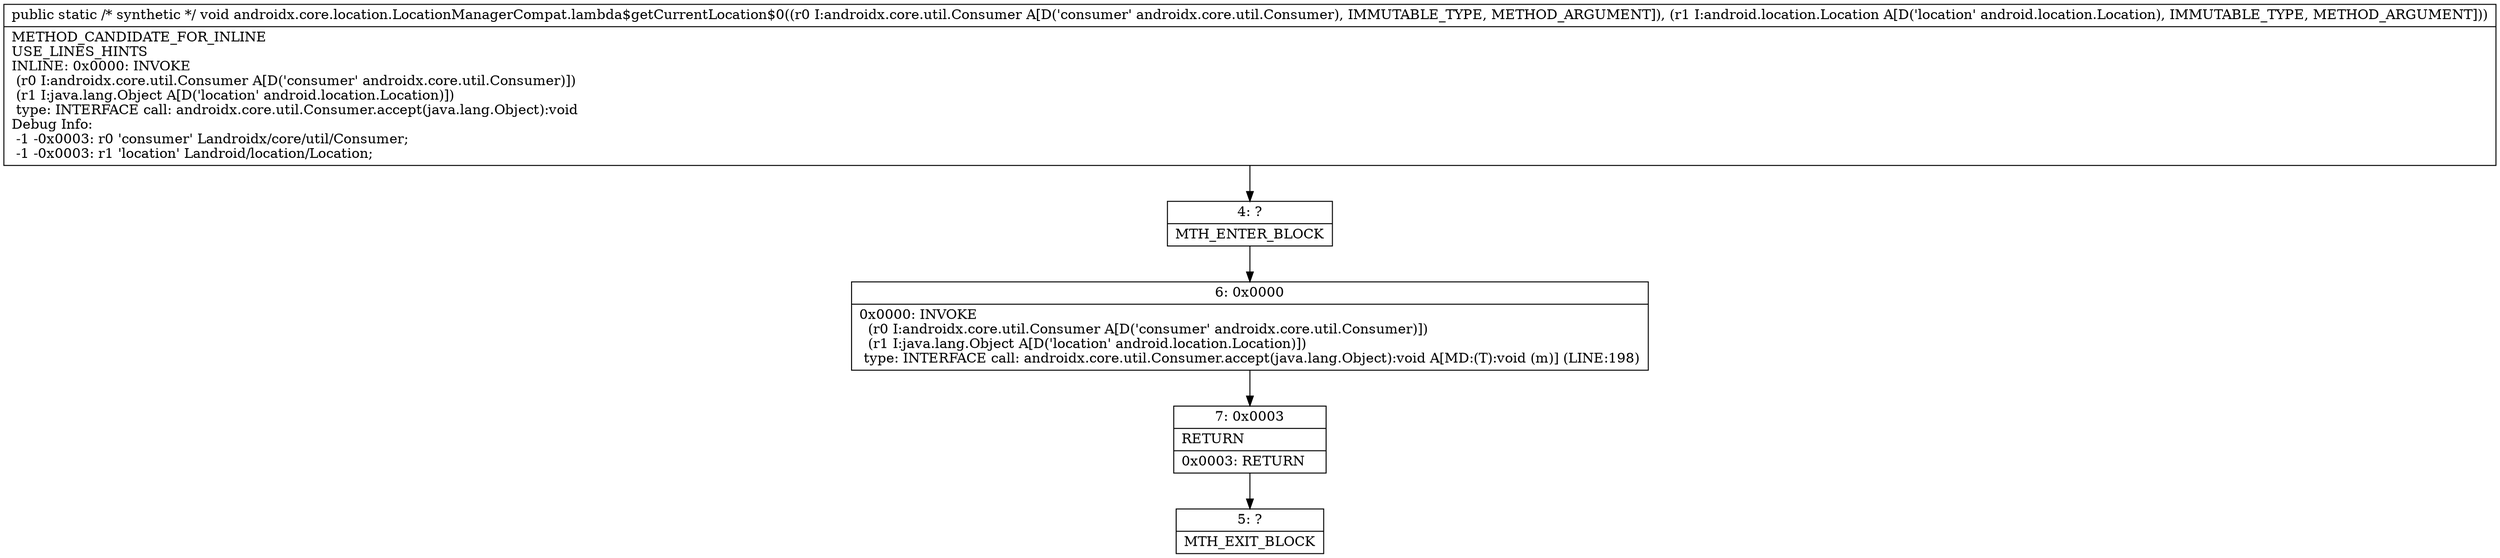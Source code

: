 digraph "CFG forandroidx.core.location.LocationManagerCompat.lambda$getCurrentLocation$0(Landroidx\/core\/util\/Consumer;Landroid\/location\/Location;)V" {
Node_4 [shape=record,label="{4\:\ ?|MTH_ENTER_BLOCK\l}"];
Node_6 [shape=record,label="{6\:\ 0x0000|0x0000: INVOKE  \l  (r0 I:androidx.core.util.Consumer A[D('consumer' androidx.core.util.Consumer)])\l  (r1 I:java.lang.Object A[D('location' android.location.Location)])\l type: INTERFACE call: androidx.core.util.Consumer.accept(java.lang.Object):void A[MD:(T):void (m)] (LINE:198)\l}"];
Node_7 [shape=record,label="{7\:\ 0x0003|RETURN\l|0x0003: RETURN   \l}"];
Node_5 [shape=record,label="{5\:\ ?|MTH_EXIT_BLOCK\l}"];
MethodNode[shape=record,label="{public static \/* synthetic *\/ void androidx.core.location.LocationManagerCompat.lambda$getCurrentLocation$0((r0 I:androidx.core.util.Consumer A[D('consumer' androidx.core.util.Consumer), IMMUTABLE_TYPE, METHOD_ARGUMENT]), (r1 I:android.location.Location A[D('location' android.location.Location), IMMUTABLE_TYPE, METHOD_ARGUMENT]))  | METHOD_CANDIDATE_FOR_INLINE\lUSE_LINES_HINTS\lINLINE: 0x0000: INVOKE  \l  (r0 I:androidx.core.util.Consumer A[D('consumer' androidx.core.util.Consumer)])\l  (r1 I:java.lang.Object A[D('location' android.location.Location)])\l type: INTERFACE call: androidx.core.util.Consumer.accept(java.lang.Object):void\lDebug Info:\l  \-1 \-0x0003: r0 'consumer' Landroidx\/core\/util\/Consumer;\l  \-1 \-0x0003: r1 'location' Landroid\/location\/Location;\l}"];
MethodNode -> Node_4;Node_4 -> Node_6;
Node_6 -> Node_7;
Node_7 -> Node_5;
}

